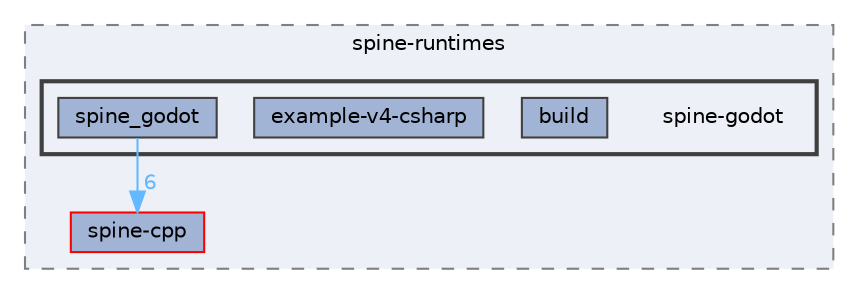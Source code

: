 digraph "external/spine-runtimes/spine-godot"
{
 // LATEX_PDF_SIZE
  bgcolor="transparent";
  edge [fontname=Helvetica,fontsize=10,labelfontname=Helvetica,labelfontsize=10];
  node [fontname=Helvetica,fontsize=10,shape=box,height=0.2,width=0.4];
  compound=true
  subgraph clusterdir_94c52e4671823048607ba4e9620d2ef0 {
    graph [ bgcolor="#edf0f7", pencolor="grey50", label="spine-runtimes", fontname=Helvetica,fontsize=10 style="filled,dashed", URL="dir_94c52e4671823048607ba4e9620d2ef0.html",tooltip=""]
  dir_3e8951ec197b6b34b07f2f58d66b1eb8 [label="spine-cpp", fillcolor="#a2b4d6", color="red", style="filled", URL="dir_3e8951ec197b6b34b07f2f58d66b1eb8.html",tooltip=""];
  subgraph clusterdir_5c023d23c71ce39ed3c3864bc290cf5e {
    graph [ bgcolor="#edf0f7", pencolor="grey25", label="", fontname=Helvetica,fontsize=10 style="filled,bold", URL="dir_5c023d23c71ce39ed3c3864bc290cf5e.html",tooltip=""]
    dir_5c023d23c71ce39ed3c3864bc290cf5e [shape=plaintext, label="spine-godot"];
  dir_41c801481060ce628164a53e7dff46ec [label="build", fillcolor="#a2b4d6", color="grey25", style="filled", URL="dir_41c801481060ce628164a53e7dff46ec.html",tooltip=""];
  dir_1220d13c25424b8d540eb3081cb763cc [label="example-v4-csharp", fillcolor="#a2b4d6", color="grey25", style="filled", URL="dir_1220d13c25424b8d540eb3081cb763cc.html",tooltip=""];
  dir_30fe031d465a3907bdcc3943cd90097f [label="spine_godot", fillcolor="#a2b4d6", color="grey25", style="filled", URL="dir_30fe031d465a3907bdcc3943cd90097f.html",tooltip=""];
  }
  }
  dir_30fe031d465a3907bdcc3943cd90097f->dir_3e8951ec197b6b34b07f2f58d66b1eb8 [headlabel="6", labeldistance=1.5 headhref="dir_000745_000714.html" href="dir_000745_000714.html" color="steelblue1" fontcolor="steelblue1"];
}
